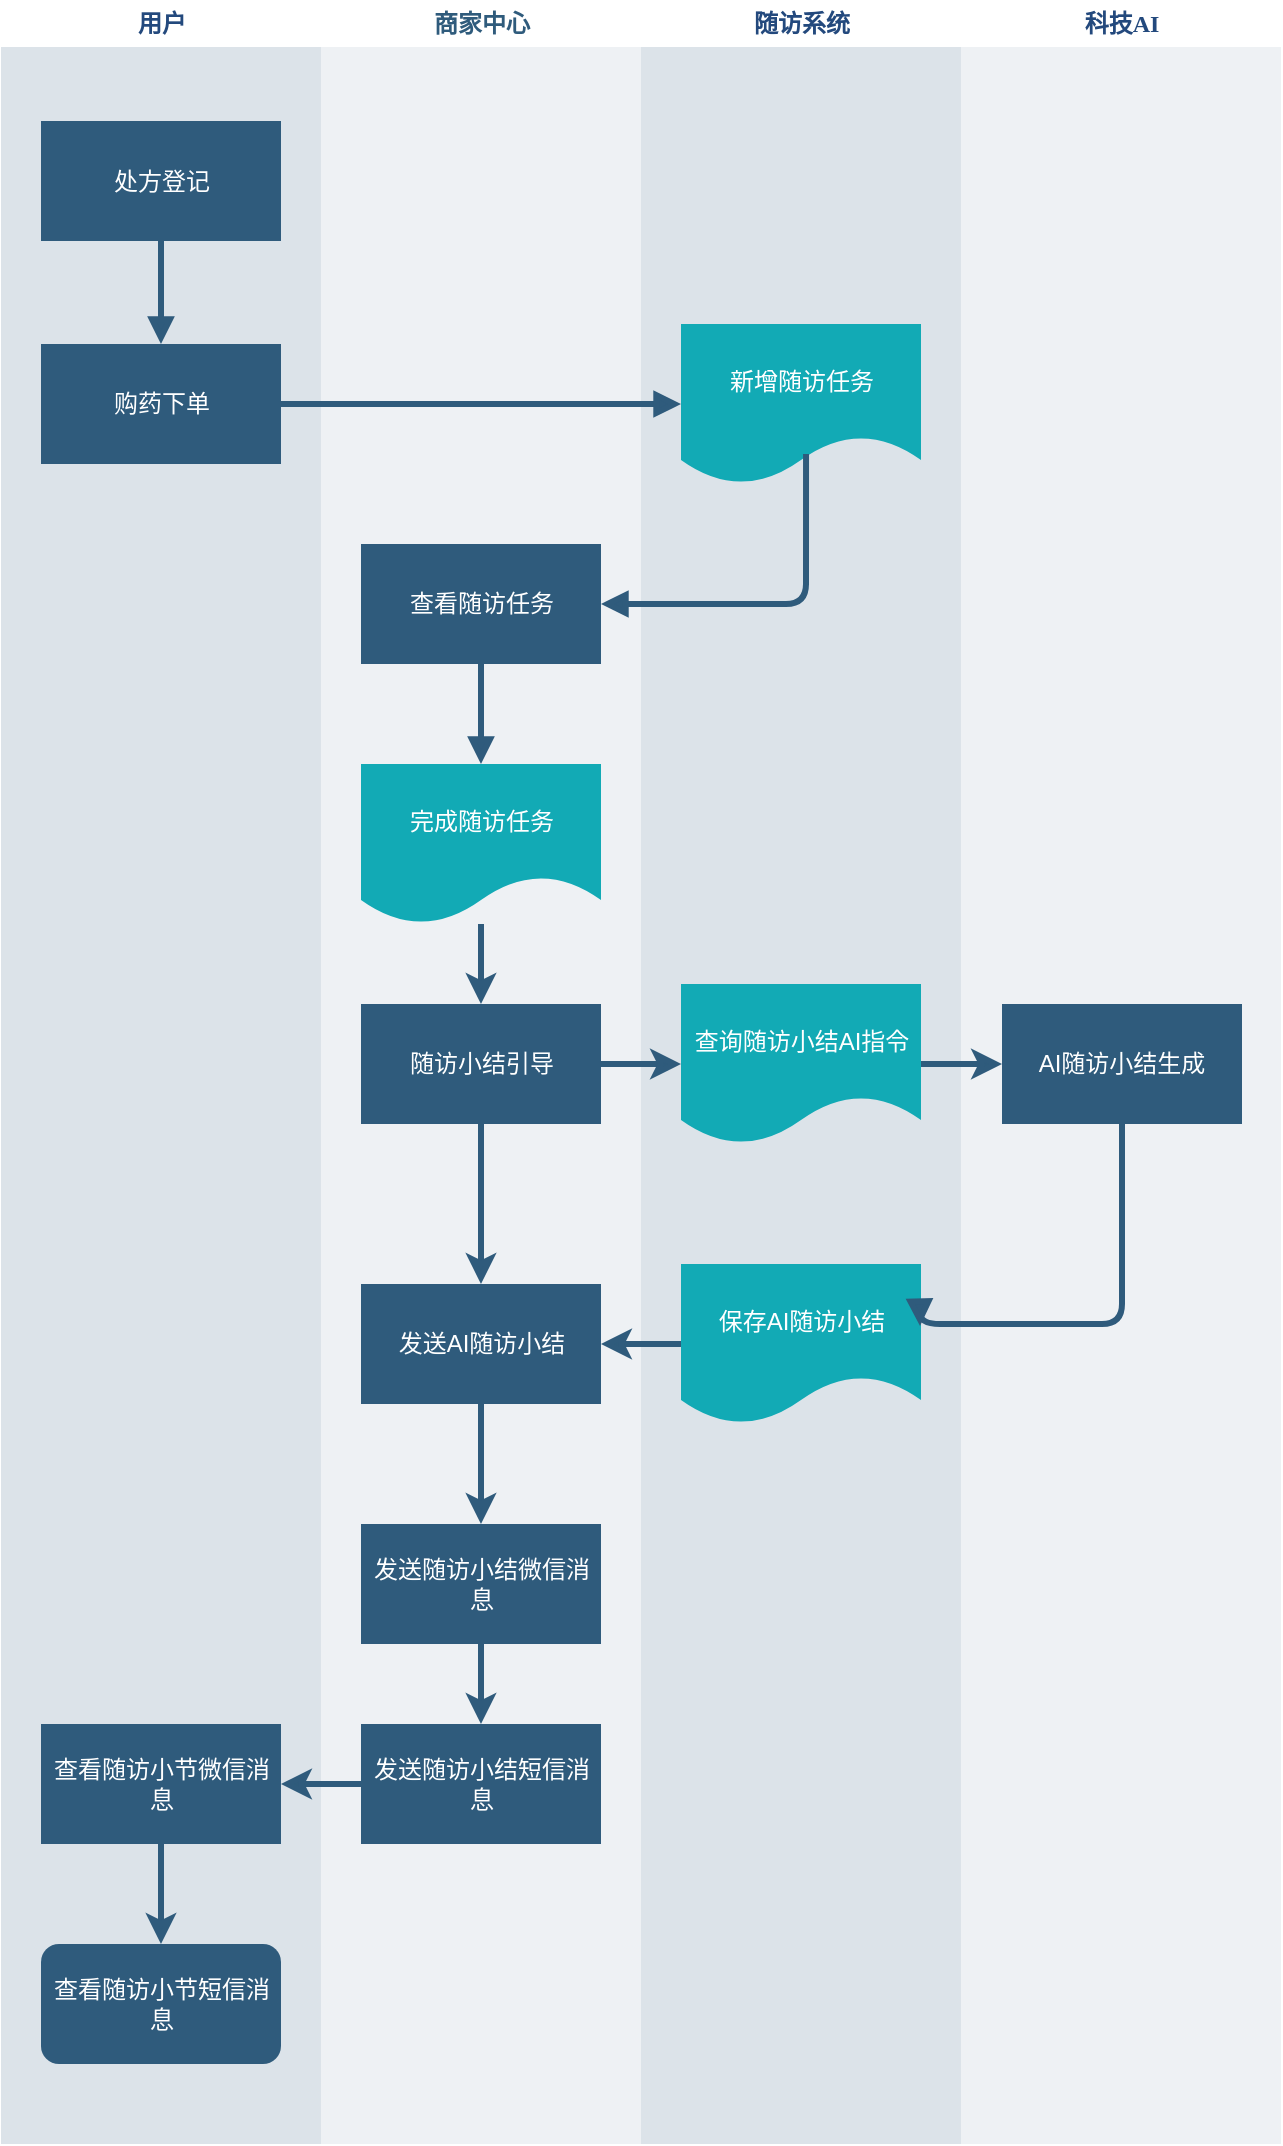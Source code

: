 <mxfile version="20.0.2" type="github">
  <diagram id="07fea595-8f29-1299-0266-81d95cde20df" name="Page-1">
    <mxGraphModel dx="1422" dy="756" grid="1" gridSize="10" guides="1" tooltips="1" connect="1" arrows="1" fold="1" page="1" pageScale="1" pageWidth="1169" pageHeight="827" background="#ffffff" math="0" shadow="0">
      <root>
        <mxCell id="0" />
        <mxCell id="1" parent="0" />
        <mxCell id="170" value="&lt;font color=&quot;#23497d&quot;&gt;用户&lt;/font&gt;" style="swimlane;whiteSpace=wrap;fillColor=none;swimlaneFillColor=#BAC8D3;fontColor=#2F5B7C;fontFamily=Tahoma;html=1;strokeColor=none;opacity=50;" parent="1" vertex="1">
          <mxGeometry x="24.5" y="88.5" width="160" height="1071.5" as="geometry">
            <mxRectangle x="20" y="20" width="80" height="23" as="alternateBounds" />
          </mxGeometry>
        </mxCell>
        <mxCell id="171" value="处方登记" style="whiteSpace=wrap;shadow=0;fontColor=#FFFFFF;fontFamily=Helvetica;fontStyle=0;html=1;fontSize=12;plain-purple;strokeColor=none;fillColor=#2f5b7c;gradientColor=none;spacing=6;verticalAlign=middle;" parent="170" vertex="1">
          <mxGeometry x="20" y="60" width="120" height="60" as="geometry" />
        </mxCell>
        <mxCell id="172" value="购药下单" style="whiteSpace=wrap;strokeColor=none;fillColor=#2f5b7c;shadow=0;fontColor=#FFFFFF;fontFamily=Helvetica;fontStyle=0;html=1;fontSize=12;spacing=6;verticalAlign=middle;" parent="170" vertex="1">
          <mxGeometry x="20" y="171.5" width="120" height="60" as="geometry" />
        </mxCell>
        <mxCell id="175" value="" style="edgeStyle=segmentEdgeStyle;strokeColor=#2F5B7C;strokeWidth=3;html=1;endArrow=block;endFill=1;" parent="170" source="171" target="172" edge="1">
          <mxGeometry width="100" height="100" relative="1" as="geometry">
            <mxPoint x="160" y="110" as="sourcePoint" />
            <mxPoint x="260" y="185" as="targetPoint" />
          </mxGeometry>
        </mxCell>
        <mxCell id="183" value="商家中心" style="swimlane;whiteSpace=wrap;fillColor=none;swimlaneFillColor=#BAC8D3;fontColor=#2F5B7C;fontFamily=Tahoma;html=1;strokeColor=none;opacity=25;" parent="1" vertex="1">
          <mxGeometry x="184.5" y="88.5" width="160" height="1071.5" as="geometry">
            <mxRectangle x="20" y="20" width="80" height="23" as="alternateBounds" />
          </mxGeometry>
        </mxCell>
        <mxCell id="184" value="查看随访任务" style="whiteSpace=wrap;shadow=0;fontColor=#FFFFFF;fontFamily=Helvetica;fontStyle=0;html=1;fontSize=12;plain-purple;strokeColor=none;fillColor=#2f5b7c;gradientColor=none;spacing=6;verticalAlign=middle;" parent="183" vertex="1">
          <mxGeometry x="20" y="271.5" width="120" height="60" as="geometry" />
        </mxCell>
        <mxCell id="-g_8WtVJbSP3Vy0Ikp_V-223" value="" style="edgeStyle=orthogonalEdgeStyle;rounded=1;orthogonalLoop=1;jettySize=auto;html=1;strokeWidth=3;strokeColor=#2F5B7C;" edge="1" parent="183" source="185" target="-g_8WtVJbSP3Vy0Ikp_V-219">
          <mxGeometry relative="1" as="geometry" />
        </mxCell>
        <mxCell id="185" value="完成随访任务&lt;br&gt; " style="shape=document;whiteSpace=wrap;verticalAlign=middle;strokeColor=none;fillColor=#12aab5;shadow=0;fontColor=#FFFFFF;fontFamily=Helvetica;fontStyle=0;html=1;fontSize=12;spacing=6;spacingBottom=22;" parent="183" vertex="1">
          <mxGeometry x="20" y="381.5" width="120" height="80" as="geometry" />
        </mxCell>
        <mxCell id="186" value="" style="edgeStyle=segmentEdgeStyle;strokeColor=#2F5B7C;strokeWidth=3;html=1;endArrow=block;endFill=1;" parent="183" source="184" target="185" edge="1">
          <mxGeometry width="100" height="100" relative="1" as="geometry">
            <mxPoint x="-10" y="100" as="sourcePoint" />
            <mxPoint x="90" y="175" as="targetPoint" />
          </mxGeometry>
        </mxCell>
        <mxCell id="-g_8WtVJbSP3Vy0Ikp_V-227" value="" style="edgeStyle=orthogonalEdgeStyle;rounded=1;orthogonalLoop=1;jettySize=auto;html=1;strokeColor=#2F5B7C;strokeWidth=3;" edge="1" parent="183" source="-g_8WtVJbSP3Vy0Ikp_V-219" target="-g_8WtVJbSP3Vy0Ikp_V-226">
          <mxGeometry relative="1" as="geometry" />
        </mxCell>
        <mxCell id="-g_8WtVJbSP3Vy0Ikp_V-219" value="随访小结引导" style="whiteSpace=wrap;html=1;fillColor=#2f5b7c;strokeColor=none;fontColor=#FFFFFF;shadow=0;fontStyle=0;gradientColor=none;spacing=6;" vertex="1" parent="183">
          <mxGeometry x="20" y="501.5" width="120" height="60" as="geometry" />
        </mxCell>
        <mxCell id="-g_8WtVJbSP3Vy0Ikp_V-226" value="发送AI随访小结" style="whiteSpace=wrap;html=1;fillColor=#2f5b7c;strokeColor=none;fontColor=#FFFFFF;shadow=0;fontStyle=0;gradientColor=none;spacing=6;" vertex="1" parent="183">
          <mxGeometry x="20" y="641.5" width="120" height="60" as="geometry" />
        </mxCell>
        <mxCell id="187" value="&lt;font color=&quot;#23497d&quot;&gt;随访系统&lt;/font&gt;" style="swimlane;whiteSpace=wrap;fillColor=none;swimlaneFillColor=#BAC8D3;fontColor=#2F5B7C;fontFamily=Tahoma;html=1;strokeColor=none;opacity=50;" parent="1" vertex="1">
          <mxGeometry x="344.5" y="88.5" width="160" height="1071.5" as="geometry">
            <mxRectangle x="20" y="20" width="80" height="23" as="alternateBounds" />
          </mxGeometry>
        </mxCell>
        <mxCell id="188" value="新增随访任务" style="shape=document;whiteSpace=wrap;verticalAlign=middle;strokeColor=none;fillColor=#12aab5;shadow=0;fontColor=#FFFFFF;fontFamily=Helvetica;fontStyle=0;html=1;fontSize=12;spacing=6;spacingBottom=22;" parent="187" vertex="1">
          <mxGeometry x="20" y="161.5" width="120" height="80" as="geometry" />
        </mxCell>
        <mxCell id="189" value="查询随访小结AI指令" style="shape=document;whiteSpace=wrap;verticalAlign=middle;strokeColor=none;fillColor=#12aab5;shadow=0;fontColor=#FFFFFF;fontFamily=Helvetica;fontStyle=0;html=1;fontSize=12;spacing=6;spacingBottom=22;" parent="187" vertex="1">
          <mxGeometry x="20" y="491.5" width="120" height="80" as="geometry" />
        </mxCell>
        <mxCell id="190" value="保存AI随访小结" style="shape=document;whiteSpace=wrap;strokeColor=none;fillColor=#12aab5;shadow=0;fontColor=#FFFFFF;fontFamily=Helvetica;fontStyle=0;html=1;fontSize=12;verticalAlign=middle;spacing=6;spacingBottom=22;" parent="187" vertex="1">
          <mxGeometry x="20" y="631.5" width="120" height="80" as="geometry" />
        </mxCell>
        <mxCell id="193" value="&lt;font color=&quot;#23497d&quot;&gt;科技AI&lt;/font&gt;" style="swimlane;whiteSpace=wrap;fillColor=none;swimlaneFillColor=#BAC8D3;fontColor=#2F5B7C;fontFamily=Tahoma;html=1;strokeColor=none;opacity=25;" parent="1" vertex="1">
          <mxGeometry x="504.5" y="88.5" width="160" height="1071.5" as="geometry">
            <mxRectangle x="20" y="20" width="80" height="23" as="alternateBounds" />
          </mxGeometry>
        </mxCell>
        <mxCell id="195" value="AI随访小结生成" style="whiteSpace=wrap;strokeColor=none;fillColor=#2f5b7c;shadow=0;fontColor=#FFFFFF;fontFamily=Helvetica;fontStyle=0;html=1;fontSize=12;spacing=6;verticalAlign=middle;" parent="193" vertex="1">
          <mxGeometry x="20.5" y="501.5" width="120" height="60" as="geometry" />
        </mxCell>
        <mxCell id="204" value="" style="edgeStyle=segmentEdgeStyle;strokeColor=#2F5B7C;strokeWidth=3;html=1;endArrow=block;endFill=1;exitX=1;exitY=0.5;exitDx=0;exitDy=0;entryX=0;entryY=0.5;entryDx=0;entryDy=0;" parent="1" source="172" target="188" edge="1">
          <mxGeometry x="164.5" y="178.5" width="100" height="100" as="geometry">
            <mxPoint x="174.5" y="188.5" as="sourcePoint" />
            <mxPoint x="274.5" y="263.5" as="targetPoint" />
          </mxGeometry>
        </mxCell>
        <mxCell id="212" value="" style="edgeStyle=segmentEdgeStyle;strokeColor=#2F5B7C;strokeWidth=3;html=1;endArrow=block;endFill=1;entryX=0.996;entryY=0.388;entryDx=0;entryDy=0;entryPerimeter=0;exitX=0.5;exitY=1;exitDx=0;exitDy=0;" parent="1" source="195" target="190" edge="1">
          <mxGeometry x="644.5" y="433.5" width="100" height="100" as="geometry">
            <mxPoint x="514.5" y="588.5" as="sourcePoint" />
            <mxPoint x="744.5" y="568.5" as="targetPoint" />
            <Array as="points">
              <mxPoint x="585" y="750" />
            </Array>
          </mxGeometry>
        </mxCell>
        <mxCell id="207" value="" style="edgeStyle=segmentEdgeStyle;strokeColor=#2F5B7C;strokeWidth=3;html=1;endArrow=block;endFill=1;exitX=0.521;exitY=0.813;exitDx=0;exitDy=0;exitPerimeter=0;entryX=1;entryY=0.5;entryDx=0;entryDy=0;" parent="1" source="188" target="184" edge="1">
          <mxGeometry x="324.5" y="283.5" width="100" height="100" as="geometry">
            <mxPoint x="454.5" y="298.5" as="sourcePoint" />
            <mxPoint x="554.5" y="198.5" as="targetPoint" />
            <Array as="points">
              <mxPoint x="427" y="390" />
            </Array>
          </mxGeometry>
        </mxCell>
        <mxCell id="-g_8WtVJbSP3Vy0Ikp_V-224" value="" style="edgeStyle=orthogonalEdgeStyle;rounded=1;orthogonalLoop=1;jettySize=auto;html=1;strokeColor=#2F5B7C;strokeWidth=3;" edge="1" parent="1" source="-g_8WtVJbSP3Vy0Ikp_V-219" target="189">
          <mxGeometry relative="1" as="geometry" />
        </mxCell>
        <mxCell id="-g_8WtVJbSP3Vy0Ikp_V-225" value="" style="edgeStyle=orthogonalEdgeStyle;rounded=1;orthogonalLoop=1;jettySize=auto;html=1;strokeColor=#2F5B7C;strokeWidth=3;" edge="1" parent="1" source="189" target="195">
          <mxGeometry relative="1" as="geometry" />
        </mxCell>
        <mxCell id="-g_8WtVJbSP3Vy0Ikp_V-228" value="" style="edgeStyle=orthogonalEdgeStyle;rounded=1;orthogonalLoop=1;jettySize=auto;html=1;strokeWidth=3;strokeColor=#2F5B7C;" edge="1" parent="1" source="190" target="-g_8WtVJbSP3Vy0Ikp_V-226">
          <mxGeometry relative="1" as="geometry" />
        </mxCell>
        <mxCell id="-g_8WtVJbSP3Vy0Ikp_V-231" value="" style="edgeStyle=orthogonalEdgeStyle;rounded=0;orthogonalLoop=1;jettySize=auto;html=1;strokeColor=#2F5B7C;strokeWidth=3;" edge="1" parent="1" source="173" target="-g_8WtVJbSP3Vy0Ikp_V-230">
          <mxGeometry relative="1" as="geometry" />
        </mxCell>
        <mxCell id="173" value="发送随访小结微信消息" style="whiteSpace=wrap;strokeColor=none;fillColor=#2f5b7c;shadow=0;fontColor=#FFFFFF;fontFamily=Helvetica;fontStyle=0;html=1;fontSize=12;spacing=6;verticalAlign=middle;" parent="1" vertex="1">
          <mxGeometry x="204.5" y="850" width="120" height="60" as="geometry" />
        </mxCell>
        <mxCell id="-g_8WtVJbSP3Vy0Ikp_V-229" value="" style="edgeStyle=orthogonalEdgeStyle;rounded=1;orthogonalLoop=1;jettySize=auto;html=1;strokeColor=#2F5B7C;strokeWidth=3;" edge="1" parent="1" source="-g_8WtVJbSP3Vy0Ikp_V-226" target="173">
          <mxGeometry relative="1" as="geometry" />
        </mxCell>
        <mxCell id="-g_8WtVJbSP3Vy0Ikp_V-233" value="" style="edgeStyle=orthogonalEdgeStyle;rounded=1;orthogonalLoop=1;jettySize=auto;html=1;strokeColor=#2F5B7C;strokeWidth=3;" edge="1" parent="1" source="-g_8WtVJbSP3Vy0Ikp_V-230" target="-g_8WtVJbSP3Vy0Ikp_V-232">
          <mxGeometry relative="1" as="geometry" />
        </mxCell>
        <mxCell id="-g_8WtVJbSP3Vy0Ikp_V-230" value="发送随访小结短信消息" style="whiteSpace=wrap;html=1;fillColor=#2f5b7c;strokeColor=none;fontColor=#FFFFFF;shadow=0;fontStyle=0;spacing=6;" vertex="1" parent="1">
          <mxGeometry x="204.5" y="950" width="120" height="60" as="geometry" />
        </mxCell>
        <mxCell id="-g_8WtVJbSP3Vy0Ikp_V-235" value="" style="edgeStyle=orthogonalEdgeStyle;rounded=1;orthogonalLoop=1;jettySize=auto;html=1;strokeColor=#2F5B7C;strokeWidth=3;" edge="1" parent="1" source="-g_8WtVJbSP3Vy0Ikp_V-232" target="-g_8WtVJbSP3Vy0Ikp_V-234">
          <mxGeometry relative="1" as="geometry" />
        </mxCell>
        <mxCell id="-g_8WtVJbSP3Vy0Ikp_V-232" value="查看随访小节微信消息" style="whiteSpace=wrap;html=1;fillColor=#2f5b7c;strokeColor=none;fontColor=#FFFFFF;shadow=0;fontStyle=0;spacing=6;" vertex="1" parent="1">
          <mxGeometry x="44.5" y="950" width="120" height="60" as="geometry" />
        </mxCell>
        <mxCell id="-g_8WtVJbSP3Vy0Ikp_V-234" value="查看随访小节短信消息" style="whiteSpace=wrap;html=1;fillColor=#2f5b7c;strokeColor=none;fontColor=#FFFFFF;shadow=0;fontStyle=0;spacing=6;rounded=1;" vertex="1" parent="1">
          <mxGeometry x="44.5" y="1060" width="120" height="60" as="geometry" />
        </mxCell>
      </root>
    </mxGraphModel>
  </diagram>
</mxfile>
